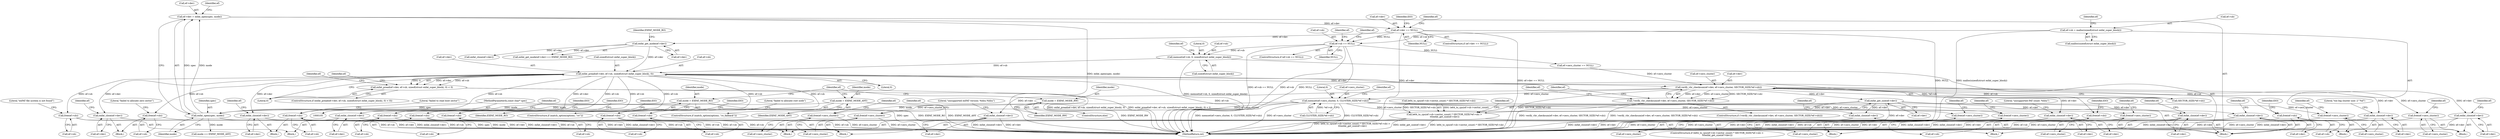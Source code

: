 digraph "0_exfat_2e86ae5f81da11f11673d0546efb525af02b7786@API" {
"1000212" [label="(Call,exfat_pread(ef->dev, ef->sb, sizeof(struct exfat_super_block), 0))"];
"1000158" [label="(Call,exfat_get_mode(ef->dev))"];
"1000148" [label="(Call,ef->dev == NULL)"];
"1000140" [label="(Call,ef->dev = exfat_open(spec, mode))"];
"1000144" [label="(Call,exfat_open(spec, mode))"];
"1000107" [label="(MethodParameterIn,const char* spec)"];
"1000125" [label="(Call,mode = EXFAT_MODE_RO)"];
"1000133" [label="(Call,mode = EXFAT_MODE_ANY)"];
"1000137" [label="(Call,mode = EXFAT_MODE_RW)"];
"1000203" [label="(Call,memset(ef->sb, 0, sizeof(struct exfat_super_block)))"];
"1000188" [label="(Call,ef->sb == NULL)"];
"1000180" [label="(Call,ef->sb = malloc(sizeof(struct exfat_super_block)))"];
"1000211" [label="(Call,exfat_pread(ef->dev, ef->sb, sizeof(struct exfat_super_block), 0) < 0)"];
"1000224" [label="(Call,exfat_close(ef->dev))"];
"1000228" [label="(Call,free(ef->sb))"];
"1000249" [label="(Call,exfat_close(ef->dev))"];
"1000253" [label="(Call,free(ef->sb))"];
"1000279" [label="(Call,exfat_close(ef->dev))"];
"1000283" [label="(Call,free(ef->sb))"];
"1000294" [label="(Call,verify_vbr_checksum(ef->dev, ef->zero_cluster, SECTOR_SIZE(*ef->sb)))"];
"1000293" [label="(Call,!verify_vbr_checksum(ef->dev, ef->zero_cluster, SECTOR_SIZE(*ef->sb)))"];
"1000307" [label="(Call,free(ef->zero_cluster))"];
"1000311" [label="(Call,exfat_close(ef->dev))"];
"1000322" [label="(Call,memset(ef->zero_cluster, 0, CLUSTER_SIZE(*ef->sb)))"];
"1000353" [label="(Call,free(ef->zero_cluster))"];
"1000393" [label="(Call,free(ef->zero_cluster))"];
"1000434" [label="(Call,free(ef->zero_cluster))"];
"1000499" [label="(Call,free(ef->zero_cluster))"];
"1000584" [label="(Call,free(ef->zero_cluster))"];
"1000671" [label="(Call,free(ef->zero_cluster))"];
"1000357" [label="(Call,exfat_close(ef->dev))"];
"1000397" [label="(Call,exfat_close(ef->dev))"];
"1000438" [label="(Call,exfat_close(ef->dev))"];
"1000480" [label="(Call,exfat_get_size(ef->dev))"];
"1000467" [label="(Call,le64_to_cpu(ef->sb->sector_count) * SECTOR_SIZE(*ef->sb) >\n \t\t\texfat_get_size(ef->dev))"];
"1000503" [label="(Call,exfat_close(ef->dev))"];
"1000588" [label="(Call,exfat_close(ef->dev))"];
"1000675" [label="(Call,exfat_close(ef->dev))"];
"1000315" [label="(Call,free(ef->sb))"];
"1000377" [label="(Call,free(ef->sb))"];
"1000408" [label="(Call,free(ef->sb))"];
"1000459" [label="(Call,free(ef->sb))"];
"1000507" [label="(Call,free(ef->sb))"];
"1000592" [label="(Call,free(ef->sb))"];
"1000679" [label="(Call,free(ef->sb))"];
"1000160" [label="(Identifier,ef)"];
"1000139" [label="(Identifier,EXFAT_MODE_RW)"];
"1000295" [label="(Call,ef->dev)"];
"1000433" [label="(Block,)"];
"1000588" [label="(Call,exfat_close(ef->dev))"];
"1000593" [label="(Call,ef->sb)"];
"1000377" [label="(Call,free(ef->sb))"];
"1000222" [label="(Literal,0)"];
"1000677" [label="(Identifier,ef)"];
"1000675" [label="(Call,exfat_close(ef->dev))"];
"1000133" [label="(Call,mode = EXFAT_MODE_ANY)"];
"1000273" [label="(Call,ef->zero_cluster == NULL)"];
"1000216" [label="(Call,ef->sb)"];
"1000242" [label="(Identifier,ef)"];
"1000315" [label="(Call,free(ef->sb))"];
"1000512" [label="(Literal,\"failed to allocate root node\")"];
"1000187" [label="(ControlStructure,if (ef->sb == NULL))"];
"1000307" [label="(Call,free(ef->zero_cluster))"];
"1000316" [label="(Call,ef->sb)"];
"1000149" [label="(Call,ef->dev)"];
"1000505" [label="(Identifier,ef)"];
"1000109" [label="(Block,)"];
"1000258" [label="(Literal,\"exFAT file system is not found\")"];
"1000439" [label="(Call,ef->dev)"];
"1000681" [label="(Identifier,ef)"];
"1000226" [label="(Identifier,ef)"];
"1000225" [label="(Call,ef->dev)"];
"1000321" [label="(Identifier,EIO)"];
"1000298" [label="(Call,ef->zero_cluster)"];
"1000214" [label="(Identifier,ef)"];
"1000223" [label="(Block,)"];
"1000323" [label="(Call,ef->zero_cluster)"];
"1000397" [label="(Call,exfat_close(ef->dev))"];
"1000354" [label="(Call,ef->zero_cluster)"];
"1000579" [label="(Block,)"];
"1000280" [label="(Call,ef->dev)"];
"1000378" [label="(Call,ef->sb)"];
"1000392" [label="(Block,)"];
"1000460" [label="(Call,ef->sb)"];
"1000598" [label="(Identifier,EIO)"];
"1000306" [label="(Block,)"];
"1000468" [label="(Call,le64_to_cpu(ef->sb->sector_count) * SECTOR_SIZE(*ef->sb))"];
"1000159" [label="(Call,ef->dev)"];
"1000481" [label="(Call,ef->dev)"];
"1000671" [label="(Call,free(ef->zero_cluster))"];
"1000686" [label="(MethodReturn,int)"];
"1000402" [label="(Literal,\"unsupported FAT count: %hhu\")"];
"1000208" [label="(Call,sizeof(struct exfat_super_block))"];
"1000194" [label="(Call,exfat_close(ef->dev))"];
"1000498" [label="(Block,)"];
"1000253" [label="(Call,free(ef->sb))"];
"1000126" [label="(Identifier,mode)"];
"1000152" [label="(Identifier,NULL)"];
"1000309" [label="(Identifier,ef)"];
"1000190" [label="(Identifier,ef)"];
"1000148" [label="(Call,ef->dev == NULL)"];
"1000443" [label="(Literal,\"too big cluster size: 2^%d\")"];
"1000283" [label="(Call,free(ef->sb))"];
"1000672" [label="(Call,ef->zero_cluster)"];
"1000188" [label="(Call,ef->sb == NULL)"];
"1000504" [label="(Call,ef->dev)"];
"1000383" [label="(Identifier,EIO)"];
"1000213" [label="(Call,ef->dev)"];
"1000284" [label="(Call,ef->sb)"];
"1000134" [label="(Identifier,mode)"];
"1000408" [label="(Call,free(ef->sb))"];
"1000353" [label="(Call,free(ef->zero_cluster))"];
"1000184" [label="(Call,malloc(sizeof(struct exfat_super_block)))"];
"1000145" [label="(Identifier,spec)"];
"1000140" [label="(Call,ef->dev = exfat_open(spec, mode))"];
"1000285" [label="(Identifier,ef)"];
"1000250" [label="(Call,ef->dev)"];
"1000189" [label="(Call,ef->sb)"];
"1000212" [label="(Call,exfat_pread(ef->dev, ef->sb, sizeof(struct exfat_super_block), 0))"];
"1000249" [label="(Call,exfat_close(ef->dev))"];
"1000357" [label="(Call,exfat_close(ef->dev))"];
"1000141" [label="(Call,ef->dev)"];
"1000352" [label="(Block,)"];
"1000313" [label="(Identifier,ef)"];
"1000584" [label="(Call,free(ef->zero_cluster))"];
"1000590" [label="(Identifier,ef)"];
"1000594" [label="(Identifier,ef)"];
"1000230" [label="(Identifier,ef)"];
"1000500" [label="(Call,ef->zero_cluster)"];
"1000589" [label="(Call,ef->dev)"];
"1000322" [label="(Call,memset(ef->zero_cluster, 0, CLUSTER_SIZE(*ef->sb)))"];
"1000221" [label="(Literal,0)"];
"1000192" [label="(Identifier,NULL)"];
"1000327" [label="(Call,CLUSTER_SIZE(*ef->sb))"];
"1000136" [label="(ControlStructure,else)"];
"1000676" [label="(Call,ef->dev)"];
"1000685" [label="(Identifier,EIO)"];
"1000229" [label="(Call,ef->sb)"];
"1000507" [label="(Call,free(ef->sb))"];
"1000255" [label="(Identifier,ef)"];
"1000467" [label="(Call,le64_to_cpu(ef->sb->sector_count) * SECTOR_SIZE(*ef->sb) >\n \t\t\texfat_get_size(ef->dev))"];
"1000210" [label="(ControlStructure,if (exfat_pread(ef->dev, ef->sb, sizeof(struct exfat_super_block), 0) < 0))"];
"1000233" [label="(Literal,\"failed to read boot sector\")"];
"1000219" [label="(Call,sizeof(struct exfat_super_block))"];
"1000207" [label="(Literal,0)"];
"1000362" [label="(Literal,\"unsupported exFAT version: %hhu.%hhu\")"];
"1000162" [label="(Identifier,EXFAT_MODE_RO)"];
"1000509" [label="(Identifier,ef)"];
"1000338" [label="(Identifier,ef)"];
"1000414" [label="(Identifier,EIO)"];
"1000150" [label="(Identifier,ef)"];
"1000125" [label="(Call,mode = EXFAT_MODE_RO)"];
"1000308" [label="(Call,ef->zero_cluster)"];
"1000224" [label="(Call,exfat_close(ef->dev))"];
"1000144" [label="(Call,exfat_open(spec, mode))"];
"1000317" [label="(Identifier,ef)"];
"1000459" [label="(Call,free(ef->sb))"];
"1000508" [label="(Call,ef->sb)"];
"1000293" [label="(Call,!verify_vbr_checksum(ef->dev, ef->zero_cluster, SECTOR_SIZE(*ef->sb)))"];
"1000480" [label="(Call,exfat_get_size(ef->dev))"];
"1000204" [label="(Call,ef->sb)"];
"1000121" [label="(ControlStructure,if (match_option(options, \"ro\")))"];
"1000359" [label="(Identifier,ef)"];
"1000138" [label="(Identifier,mode)"];
"1000127" [label="(Identifier,EXFAT_MODE_RO)"];
"1000203" [label="(Call,memset(ef->sb, 0, sizeof(struct exfat_super_block)))"];
"1000294" [label="(Call,verify_vbr_checksum(ef->dev, ef->zero_cluster, SECTOR_SIZE(*ef->sb)))"];
"1000180" [label="(Call,ef->sb = malloc(sizeof(struct exfat_super_block)))"];
"1000248" [label="(Block,)"];
"1000487" [label="(Identifier,ef)"];
"1000292" [label="(ControlStructure,if (!verify_vbr_checksum(ef->dev, ef->zero_cluster, SECTOR_SIZE(*ef->sb))))"];
"1000679" [label="(Call,free(ef->sb))"];
"1000399" [label="(Identifier,ef)"];
"1000137" [label="(Call,mode = EXFAT_MODE_RW)"];
"1000326" [label="(Literal,0)"];
"1000324" [label="(Identifier,ef)"];
"1000158" [label="(Call,exfat_get_mode(ef->dev))"];
"1000466" [label="(ControlStructure,if (le64_to_cpu(ef->sb->sector_count) * SECTOR_SIZE(*ef->sb) >\n \t\t\texfat_get_size(ef->dev)))"];
"1000254" [label="(Call,ef->sb)"];
"1000499" [label="(Call,free(ef->zero_cluster))"];
"1000312" [label="(Call,ef->dev)"];
"1000585" [label="(Call,ef->zero_cluster)"];
"1000196" [label="(Identifier,ef)"];
"1000157" [label="(Call,exfat_get_mode(ef->dev) == EXFAT_MODE_RO)"];
"1000393" [label="(Call,free(ef->zero_cluster))"];
"1000503" [label="(Call,exfat_close(ef->dev))"];
"1000409" [label="(Call,ef->sb)"];
"1000438" [label="(Call,exfat_close(ef->dev))"];
"1000394" [label="(Call,ef->zero_cluster)"];
"1000228" [label="(Call,free(ef->sb))"];
"1000278" [label="(Block,)"];
"1000142" [label="(Identifier,ef)"];
"1000279" [label="(Call,exfat_close(ef->dev))"];
"1000398" [label="(Call,ef->dev)"];
"1000205" [label="(Identifier,ef)"];
"1000129" [label="(ControlStructure,if (match_option(options, \"ro_fallback\")))"];
"1000440" [label="(Identifier,ef)"];
"1000434" [label="(Call,free(ef->zero_cluster))"];
"1000211" [label="(Call,exfat_pread(ef->dev, ef->sb, sizeof(struct exfat_super_block), 0) < 0)"];
"1000311" [label="(Call,exfat_close(ef->dev))"];
"1000146" [label="(Identifier,mode)"];
"1000181" [label="(Call,ef->sb)"];
"1000435" [label="(Call,ef->zero_cluster)"];
"1000147" [label="(ControlStructure,if (ef->dev == NULL))"];
"1000107" [label="(MethodParameterIn,const char* spec)"];
"1000288" [label="(Literal,\"failed to allocate zero sector\")"];
"1000358" [label="(Call,ef->dev)"];
"1000680" [label="(Call,ef->sb)"];
"1000465" [label="(Identifier,EIO)"];
"1000592" [label="(Call,free(ef->sb))"];
"1000155" [label="(Identifier,EIO)"];
"1000135" [label="(Identifier,EXFAT_MODE_ANY)"];
"1000165" [label="(Call,mode == EXFAT_MODE_ANY)"];
"1000301" [label="(Call,SECTOR_SIZE(*ef->sb))"];
"1000212" -> "1000211"  [label="AST: "];
"1000212" -> "1000221"  [label="CFG: "];
"1000213" -> "1000212"  [label="AST: "];
"1000216" -> "1000212"  [label="AST: "];
"1000219" -> "1000212"  [label="AST: "];
"1000221" -> "1000212"  [label="AST: "];
"1000222" -> "1000212"  [label="CFG: "];
"1000212" -> "1000686"  [label="DDG: ef->sb"];
"1000212" -> "1000211"  [label="DDG: ef->dev"];
"1000212" -> "1000211"  [label="DDG: ef->sb"];
"1000212" -> "1000211"  [label="DDG: 0"];
"1000158" -> "1000212"  [label="DDG: ef->dev"];
"1000203" -> "1000212"  [label="DDG: ef->sb"];
"1000212" -> "1000224"  [label="DDG: ef->dev"];
"1000212" -> "1000228"  [label="DDG: ef->sb"];
"1000212" -> "1000249"  [label="DDG: ef->dev"];
"1000212" -> "1000253"  [label="DDG: ef->sb"];
"1000212" -> "1000279"  [label="DDG: ef->dev"];
"1000212" -> "1000283"  [label="DDG: ef->sb"];
"1000212" -> "1000294"  [label="DDG: ef->dev"];
"1000212" -> "1000315"  [label="DDG: ef->sb"];
"1000212" -> "1000377"  [label="DDG: ef->sb"];
"1000212" -> "1000408"  [label="DDG: ef->sb"];
"1000212" -> "1000459"  [label="DDG: ef->sb"];
"1000212" -> "1000507"  [label="DDG: ef->sb"];
"1000212" -> "1000592"  [label="DDG: ef->sb"];
"1000212" -> "1000679"  [label="DDG: ef->sb"];
"1000158" -> "1000157"  [label="AST: "];
"1000158" -> "1000159"  [label="CFG: "];
"1000159" -> "1000158"  [label="AST: "];
"1000162" -> "1000158"  [label="CFG: "];
"1000158" -> "1000157"  [label="DDG: ef->dev"];
"1000148" -> "1000158"  [label="DDG: ef->dev"];
"1000158" -> "1000194"  [label="DDG: ef->dev"];
"1000148" -> "1000147"  [label="AST: "];
"1000148" -> "1000152"  [label="CFG: "];
"1000149" -> "1000148"  [label="AST: "];
"1000152" -> "1000148"  [label="AST: "];
"1000155" -> "1000148"  [label="CFG: "];
"1000160" -> "1000148"  [label="CFG: "];
"1000148" -> "1000686"  [label="DDG: NULL"];
"1000148" -> "1000686"  [label="DDG: ef->dev"];
"1000148" -> "1000686"  [label="DDG: ef->dev == NULL"];
"1000140" -> "1000148"  [label="DDG: ef->dev"];
"1000148" -> "1000188"  [label="DDG: NULL"];
"1000140" -> "1000109"  [label="AST: "];
"1000140" -> "1000144"  [label="CFG: "];
"1000141" -> "1000140"  [label="AST: "];
"1000144" -> "1000140"  [label="AST: "];
"1000150" -> "1000140"  [label="CFG: "];
"1000140" -> "1000686"  [label="DDG: exfat_open(spec, mode)"];
"1000144" -> "1000140"  [label="DDG: spec"];
"1000144" -> "1000140"  [label="DDG: mode"];
"1000144" -> "1000146"  [label="CFG: "];
"1000145" -> "1000144"  [label="AST: "];
"1000146" -> "1000144"  [label="AST: "];
"1000144" -> "1000686"  [label="DDG: spec"];
"1000144" -> "1000686"  [label="DDG: mode"];
"1000107" -> "1000144"  [label="DDG: spec"];
"1000125" -> "1000144"  [label="DDG: mode"];
"1000133" -> "1000144"  [label="DDG: mode"];
"1000137" -> "1000144"  [label="DDG: mode"];
"1000144" -> "1000165"  [label="DDG: mode"];
"1000107" -> "1000105"  [label="AST: "];
"1000107" -> "1000686"  [label="DDG: spec"];
"1000125" -> "1000121"  [label="AST: "];
"1000125" -> "1000127"  [label="CFG: "];
"1000126" -> "1000125"  [label="AST: "];
"1000127" -> "1000125"  [label="AST: "];
"1000142" -> "1000125"  [label="CFG: "];
"1000125" -> "1000686"  [label="DDG: EXFAT_MODE_RO"];
"1000133" -> "1000129"  [label="AST: "];
"1000133" -> "1000135"  [label="CFG: "];
"1000134" -> "1000133"  [label="AST: "];
"1000135" -> "1000133"  [label="AST: "];
"1000142" -> "1000133"  [label="CFG: "];
"1000133" -> "1000686"  [label="DDG: EXFAT_MODE_ANY"];
"1000137" -> "1000136"  [label="AST: "];
"1000137" -> "1000139"  [label="CFG: "];
"1000138" -> "1000137"  [label="AST: "];
"1000139" -> "1000137"  [label="AST: "];
"1000142" -> "1000137"  [label="CFG: "];
"1000137" -> "1000686"  [label="DDG: EXFAT_MODE_RW"];
"1000203" -> "1000109"  [label="AST: "];
"1000203" -> "1000208"  [label="CFG: "];
"1000204" -> "1000203"  [label="AST: "];
"1000207" -> "1000203"  [label="AST: "];
"1000208" -> "1000203"  [label="AST: "];
"1000214" -> "1000203"  [label="CFG: "];
"1000203" -> "1000686"  [label="DDG: memset(ef->sb, 0, sizeof(struct exfat_super_block))"];
"1000188" -> "1000203"  [label="DDG: ef->sb"];
"1000188" -> "1000187"  [label="AST: "];
"1000188" -> "1000192"  [label="CFG: "];
"1000189" -> "1000188"  [label="AST: "];
"1000192" -> "1000188"  [label="AST: "];
"1000196" -> "1000188"  [label="CFG: "];
"1000205" -> "1000188"  [label="CFG: "];
"1000188" -> "1000686"  [label="DDG: ef->sb == NULL"];
"1000188" -> "1000686"  [label="DDG: ef->sb"];
"1000188" -> "1000686"  [label="DDG: NULL"];
"1000180" -> "1000188"  [label="DDG: ef->sb"];
"1000188" -> "1000273"  [label="DDG: NULL"];
"1000180" -> "1000109"  [label="AST: "];
"1000180" -> "1000184"  [label="CFG: "];
"1000181" -> "1000180"  [label="AST: "];
"1000184" -> "1000180"  [label="AST: "];
"1000190" -> "1000180"  [label="CFG: "];
"1000180" -> "1000686"  [label="DDG: malloc(sizeof(struct exfat_super_block))"];
"1000211" -> "1000210"  [label="AST: "];
"1000211" -> "1000222"  [label="CFG: "];
"1000222" -> "1000211"  [label="AST: "];
"1000226" -> "1000211"  [label="CFG: "];
"1000242" -> "1000211"  [label="CFG: "];
"1000211" -> "1000686"  [label="DDG: exfat_pread(ef->dev, ef->sb, sizeof(struct exfat_super_block), 0)"];
"1000211" -> "1000686"  [label="DDG: exfat_pread(ef->dev, ef->sb, sizeof(struct exfat_super_block), 0) < 0"];
"1000224" -> "1000223"  [label="AST: "];
"1000224" -> "1000225"  [label="CFG: "];
"1000225" -> "1000224"  [label="AST: "];
"1000230" -> "1000224"  [label="CFG: "];
"1000224" -> "1000686"  [label="DDG: ef->dev"];
"1000224" -> "1000686"  [label="DDG: exfat_close(ef->dev)"];
"1000228" -> "1000223"  [label="AST: "];
"1000228" -> "1000229"  [label="CFG: "];
"1000229" -> "1000228"  [label="AST: "];
"1000233" -> "1000228"  [label="CFG: "];
"1000228" -> "1000686"  [label="DDG: ef->sb"];
"1000249" -> "1000248"  [label="AST: "];
"1000249" -> "1000250"  [label="CFG: "];
"1000250" -> "1000249"  [label="AST: "];
"1000255" -> "1000249"  [label="CFG: "];
"1000249" -> "1000686"  [label="DDG: ef->dev"];
"1000249" -> "1000686"  [label="DDG: exfat_close(ef->dev)"];
"1000253" -> "1000248"  [label="AST: "];
"1000253" -> "1000254"  [label="CFG: "];
"1000254" -> "1000253"  [label="AST: "];
"1000258" -> "1000253"  [label="CFG: "];
"1000253" -> "1000686"  [label="DDG: ef->sb"];
"1000279" -> "1000278"  [label="AST: "];
"1000279" -> "1000280"  [label="CFG: "];
"1000280" -> "1000279"  [label="AST: "];
"1000285" -> "1000279"  [label="CFG: "];
"1000279" -> "1000686"  [label="DDG: ef->dev"];
"1000279" -> "1000686"  [label="DDG: exfat_close(ef->dev)"];
"1000283" -> "1000278"  [label="AST: "];
"1000283" -> "1000284"  [label="CFG: "];
"1000284" -> "1000283"  [label="AST: "];
"1000288" -> "1000283"  [label="CFG: "];
"1000283" -> "1000686"  [label="DDG: ef->sb"];
"1000294" -> "1000293"  [label="AST: "];
"1000294" -> "1000301"  [label="CFG: "];
"1000295" -> "1000294"  [label="AST: "];
"1000298" -> "1000294"  [label="AST: "];
"1000301" -> "1000294"  [label="AST: "];
"1000293" -> "1000294"  [label="CFG: "];
"1000294" -> "1000686"  [label="DDG: SECTOR_SIZE(*ef->sb)"];
"1000294" -> "1000293"  [label="DDG: ef->dev"];
"1000294" -> "1000293"  [label="DDG: ef->zero_cluster"];
"1000294" -> "1000293"  [label="DDG: SECTOR_SIZE(*ef->sb)"];
"1000273" -> "1000294"  [label="DDG: ef->zero_cluster"];
"1000301" -> "1000294"  [label="DDG: *ef->sb"];
"1000294" -> "1000307"  [label="DDG: ef->zero_cluster"];
"1000294" -> "1000311"  [label="DDG: ef->dev"];
"1000294" -> "1000322"  [label="DDG: ef->zero_cluster"];
"1000294" -> "1000357"  [label="DDG: ef->dev"];
"1000294" -> "1000397"  [label="DDG: ef->dev"];
"1000294" -> "1000438"  [label="DDG: ef->dev"];
"1000294" -> "1000480"  [label="DDG: ef->dev"];
"1000293" -> "1000292"  [label="AST: "];
"1000309" -> "1000293"  [label="CFG: "];
"1000324" -> "1000293"  [label="CFG: "];
"1000293" -> "1000686"  [label="DDG: verify_vbr_checksum(ef->dev, ef->zero_cluster, SECTOR_SIZE(*ef->sb))"];
"1000293" -> "1000686"  [label="DDG: !verify_vbr_checksum(ef->dev, ef->zero_cluster, SECTOR_SIZE(*ef->sb))"];
"1000307" -> "1000306"  [label="AST: "];
"1000307" -> "1000308"  [label="CFG: "];
"1000308" -> "1000307"  [label="AST: "];
"1000313" -> "1000307"  [label="CFG: "];
"1000307" -> "1000686"  [label="DDG: ef->zero_cluster"];
"1000311" -> "1000306"  [label="AST: "];
"1000311" -> "1000312"  [label="CFG: "];
"1000312" -> "1000311"  [label="AST: "];
"1000317" -> "1000311"  [label="CFG: "];
"1000311" -> "1000686"  [label="DDG: ef->dev"];
"1000311" -> "1000686"  [label="DDG: exfat_close(ef->dev)"];
"1000322" -> "1000109"  [label="AST: "];
"1000322" -> "1000327"  [label="CFG: "];
"1000323" -> "1000322"  [label="AST: "];
"1000326" -> "1000322"  [label="AST: "];
"1000327" -> "1000322"  [label="AST: "];
"1000338" -> "1000322"  [label="CFG: "];
"1000322" -> "1000686"  [label="DDG: memset(ef->zero_cluster, 0, CLUSTER_SIZE(*ef->sb))"];
"1000322" -> "1000686"  [label="DDG: ef->zero_cluster"];
"1000322" -> "1000686"  [label="DDG: CLUSTER_SIZE(*ef->sb)"];
"1000327" -> "1000322"  [label="DDG: *ef->sb"];
"1000322" -> "1000353"  [label="DDG: ef->zero_cluster"];
"1000322" -> "1000393"  [label="DDG: ef->zero_cluster"];
"1000322" -> "1000434"  [label="DDG: ef->zero_cluster"];
"1000322" -> "1000499"  [label="DDG: ef->zero_cluster"];
"1000322" -> "1000584"  [label="DDG: ef->zero_cluster"];
"1000322" -> "1000671"  [label="DDG: ef->zero_cluster"];
"1000353" -> "1000352"  [label="AST: "];
"1000353" -> "1000354"  [label="CFG: "];
"1000354" -> "1000353"  [label="AST: "];
"1000359" -> "1000353"  [label="CFG: "];
"1000353" -> "1000686"  [label="DDG: ef->zero_cluster"];
"1000393" -> "1000392"  [label="AST: "];
"1000393" -> "1000394"  [label="CFG: "];
"1000394" -> "1000393"  [label="AST: "];
"1000399" -> "1000393"  [label="CFG: "];
"1000393" -> "1000686"  [label="DDG: ef->zero_cluster"];
"1000434" -> "1000433"  [label="AST: "];
"1000434" -> "1000435"  [label="CFG: "];
"1000435" -> "1000434"  [label="AST: "];
"1000440" -> "1000434"  [label="CFG: "];
"1000434" -> "1000686"  [label="DDG: ef->zero_cluster"];
"1000499" -> "1000498"  [label="AST: "];
"1000499" -> "1000500"  [label="CFG: "];
"1000500" -> "1000499"  [label="AST: "];
"1000505" -> "1000499"  [label="CFG: "];
"1000499" -> "1000686"  [label="DDG: ef->zero_cluster"];
"1000584" -> "1000579"  [label="AST: "];
"1000584" -> "1000585"  [label="CFG: "];
"1000585" -> "1000584"  [label="AST: "];
"1000590" -> "1000584"  [label="CFG: "];
"1000584" -> "1000686"  [label="DDG: ef->zero_cluster"];
"1000671" -> "1000109"  [label="AST: "];
"1000671" -> "1000672"  [label="CFG: "];
"1000672" -> "1000671"  [label="AST: "];
"1000677" -> "1000671"  [label="CFG: "];
"1000671" -> "1000686"  [label="DDG: ef->zero_cluster"];
"1000357" -> "1000352"  [label="AST: "];
"1000357" -> "1000358"  [label="CFG: "];
"1000358" -> "1000357"  [label="AST: "];
"1000362" -> "1000357"  [label="CFG: "];
"1000357" -> "1000686"  [label="DDG: exfat_close(ef->dev)"];
"1000357" -> "1000686"  [label="DDG: ef->dev"];
"1000397" -> "1000392"  [label="AST: "];
"1000397" -> "1000398"  [label="CFG: "];
"1000398" -> "1000397"  [label="AST: "];
"1000402" -> "1000397"  [label="CFG: "];
"1000397" -> "1000686"  [label="DDG: exfat_close(ef->dev)"];
"1000397" -> "1000686"  [label="DDG: ef->dev"];
"1000438" -> "1000433"  [label="AST: "];
"1000438" -> "1000439"  [label="CFG: "];
"1000439" -> "1000438"  [label="AST: "];
"1000443" -> "1000438"  [label="CFG: "];
"1000438" -> "1000686"  [label="DDG: exfat_close(ef->dev)"];
"1000438" -> "1000686"  [label="DDG: ef->dev"];
"1000480" -> "1000467"  [label="AST: "];
"1000480" -> "1000481"  [label="CFG: "];
"1000481" -> "1000480"  [label="AST: "];
"1000467" -> "1000480"  [label="CFG: "];
"1000480" -> "1000686"  [label="DDG: ef->dev"];
"1000480" -> "1000467"  [label="DDG: ef->dev"];
"1000480" -> "1000503"  [label="DDG: ef->dev"];
"1000480" -> "1000588"  [label="DDG: ef->dev"];
"1000480" -> "1000675"  [label="DDG: ef->dev"];
"1000467" -> "1000466"  [label="AST: "];
"1000468" -> "1000467"  [label="AST: "];
"1000487" -> "1000467"  [label="CFG: "];
"1000467" -> "1000686"  [label="DDG: le64_to_cpu(ef->sb->sector_count) * SECTOR_SIZE(*ef->sb)"];
"1000467" -> "1000686"  [label="DDG: le64_to_cpu(ef->sb->sector_count) * SECTOR_SIZE(*ef->sb) >\n \t\t\texfat_get_size(ef->dev)"];
"1000467" -> "1000686"  [label="DDG: exfat_get_size(ef->dev)"];
"1000468" -> "1000467"  [label="DDG: le64_to_cpu(ef->sb->sector_count)"];
"1000468" -> "1000467"  [label="DDG: SECTOR_SIZE(*ef->sb)"];
"1000503" -> "1000498"  [label="AST: "];
"1000503" -> "1000504"  [label="CFG: "];
"1000504" -> "1000503"  [label="AST: "];
"1000509" -> "1000503"  [label="CFG: "];
"1000503" -> "1000686"  [label="DDG: exfat_close(ef->dev)"];
"1000503" -> "1000686"  [label="DDG: ef->dev"];
"1000588" -> "1000579"  [label="AST: "];
"1000588" -> "1000589"  [label="CFG: "];
"1000589" -> "1000588"  [label="AST: "];
"1000594" -> "1000588"  [label="CFG: "];
"1000588" -> "1000686"  [label="DDG: ef->dev"];
"1000588" -> "1000686"  [label="DDG: exfat_close(ef->dev)"];
"1000675" -> "1000109"  [label="AST: "];
"1000675" -> "1000676"  [label="CFG: "];
"1000676" -> "1000675"  [label="AST: "];
"1000681" -> "1000675"  [label="CFG: "];
"1000675" -> "1000686"  [label="DDG: ef->dev"];
"1000675" -> "1000686"  [label="DDG: exfat_close(ef->dev)"];
"1000315" -> "1000306"  [label="AST: "];
"1000315" -> "1000316"  [label="CFG: "];
"1000316" -> "1000315"  [label="AST: "];
"1000321" -> "1000315"  [label="CFG: "];
"1000315" -> "1000686"  [label="DDG: ef->sb"];
"1000377" -> "1000352"  [label="AST: "];
"1000377" -> "1000378"  [label="CFG: "];
"1000378" -> "1000377"  [label="AST: "];
"1000383" -> "1000377"  [label="CFG: "];
"1000377" -> "1000686"  [label="DDG: ef->sb"];
"1000408" -> "1000392"  [label="AST: "];
"1000408" -> "1000409"  [label="CFG: "];
"1000409" -> "1000408"  [label="AST: "];
"1000414" -> "1000408"  [label="CFG: "];
"1000408" -> "1000686"  [label="DDG: ef->sb"];
"1000459" -> "1000433"  [label="AST: "];
"1000459" -> "1000460"  [label="CFG: "];
"1000460" -> "1000459"  [label="AST: "];
"1000465" -> "1000459"  [label="CFG: "];
"1000459" -> "1000686"  [label="DDG: ef->sb"];
"1000507" -> "1000498"  [label="AST: "];
"1000507" -> "1000508"  [label="CFG: "];
"1000508" -> "1000507"  [label="AST: "];
"1000512" -> "1000507"  [label="CFG: "];
"1000507" -> "1000686"  [label="DDG: ef->sb"];
"1000592" -> "1000579"  [label="AST: "];
"1000592" -> "1000593"  [label="CFG: "];
"1000593" -> "1000592"  [label="AST: "];
"1000598" -> "1000592"  [label="CFG: "];
"1000592" -> "1000686"  [label="DDG: ef->sb"];
"1000679" -> "1000109"  [label="AST: "];
"1000679" -> "1000680"  [label="CFG: "];
"1000680" -> "1000679"  [label="AST: "];
"1000685" -> "1000679"  [label="CFG: "];
"1000679" -> "1000686"  [label="DDG: ef->sb"];
}
